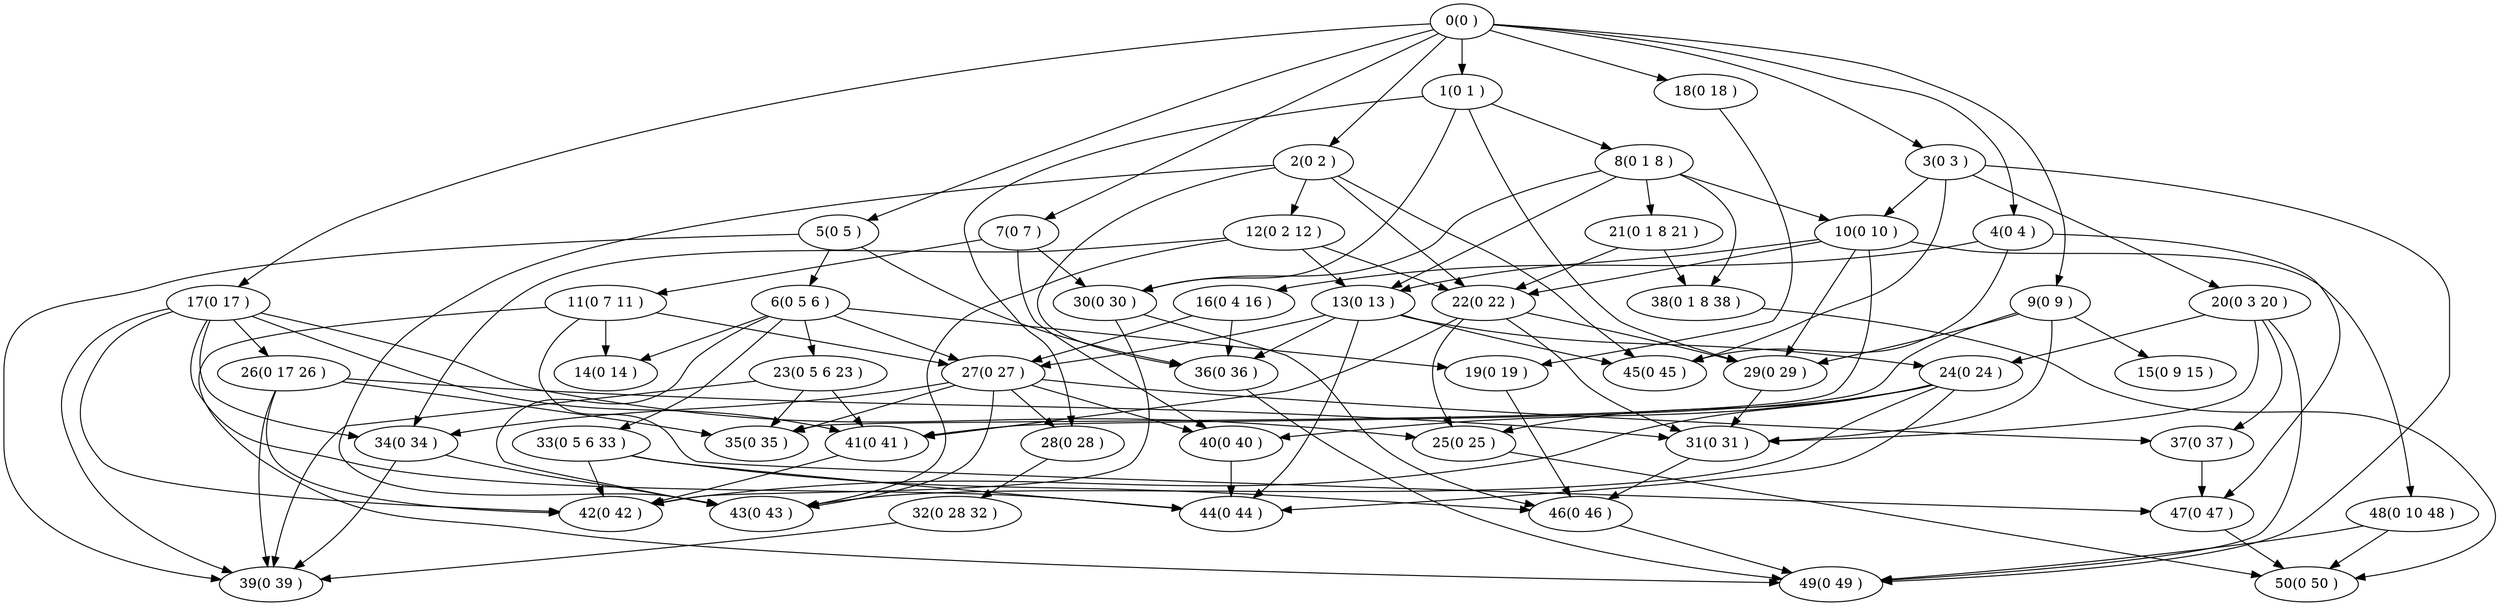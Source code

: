 digraph G {
0 [label="0(0 )"];
1 [label="1(0 1 )"];
2 [label="2(0 2 )"];
3 [label="3(0 3 )"];
4 [label="4(0 4 )"];
5 [label="5(0 5 )"];
6 [label="6(0 5 6 )"];
7 [label="7(0 7 )"];
8 [label="8(0 1 8 )"];
9 [label="9(0 9 )"];
10 [label="10(0 10 )"];
11 [label="11(0 7 11 )"];
12 [label="12(0 2 12 )"];
13 [label="13(0 13 )"];
14 [label="14(0 14 )"];
15 [label="15(0 9 15 )"];
16 [label="16(0 4 16 )"];
17 [label="17(0 17 )"];
18 [label="18(0 18 )"];
19 [label="19(0 19 )"];
20 [label="20(0 3 20 )"];
21 [label="21(0 1 8 21 )"];
22 [label="22(0 22 )"];
23 [label="23(0 5 6 23 )"];
24 [label="24(0 24 )"];
25 [label="25(0 25 )"];
26 [label="26(0 17 26 )"];
27 [label="27(0 27 )"];
28 [label="28(0 28 )"];
29 [label="29(0 29 )"];
30 [label="30(0 30 )"];
31 [label="31(0 31 )"];
32 [label="32(0 28 32 )"];
33 [label="33(0 5 6 33 )"];
34 [label="34(0 34 )"];
35 [label="35(0 35 )"];
36 [label="36(0 36 )"];
37 [label="37(0 37 )"];
38 [label="38(0 1 8 38 )"];
39 [label="39(0 39 )"];
40 [label="40(0 40 )"];
41 [label="41(0 41 )"];
42 [label="42(0 42 )"];
43 [label="43(0 43 )"];
44 [label="44(0 44 )"];
45 [label="45(0 45 )"];
46 [label="46(0 46 )"];
47 [label="47(0 47 )"];
48 [label="48(0 10 48 )"];
49 [label="49(0 49 )"];
50 [label="50(0 50 )"];
0->1;
0->2;
0->3;
0->4;
0->5;
0->7;
0->9;
0->17;
0->18;
1->8;
1->28;
1->29;
1->30;
2->12;
2->22;
2->36;
2->43;
2->45;
3->10;
3->20;
3->45;
3->49;
4->16;
4->45;
4->47;
5->6;
5->36;
5->39;
7->11;
7->30;
7->40;
9->15;
9->29;
9->31;
9->41;
17->25;
17->26;
17->34;
17->39;
17->41;
17->42;
17->44;
18->19;
8->10;
8->13;
8->21;
8->30;
8->38;
28->32;
29->31;
30->42;
30->46;
12->13;
12->22;
12->34;
12->43;
22->25;
22->29;
22->31;
22->41;
36->49;
10->13;
10->22;
10->29;
10->35;
10->48;
20->24;
20->31;
20->37;
20->49;
16->27;
16->36;
47->50;
6->14;
6->19;
6->23;
6->27;
6->33;
6->43;
11->14;
11->27;
11->47;
11->49;
40->44;
31->46;
41->42;
25->50;
26->31;
26->35;
26->39;
26->42;
34->39;
34->43;
19->46;
13->24;
13->27;
13->36;
13->44;
13->45;
21->22;
21->38;
38->50;
32->39;
46->49;
48->49;
48->50;
24->25;
24->40;
24->42;
24->43;
24->44;
37->47;
27->28;
27->34;
27->35;
27->37;
27->40;
27->43;
23->35;
23->39;
23->41;
33->42;
33->44;
33->46;
}
